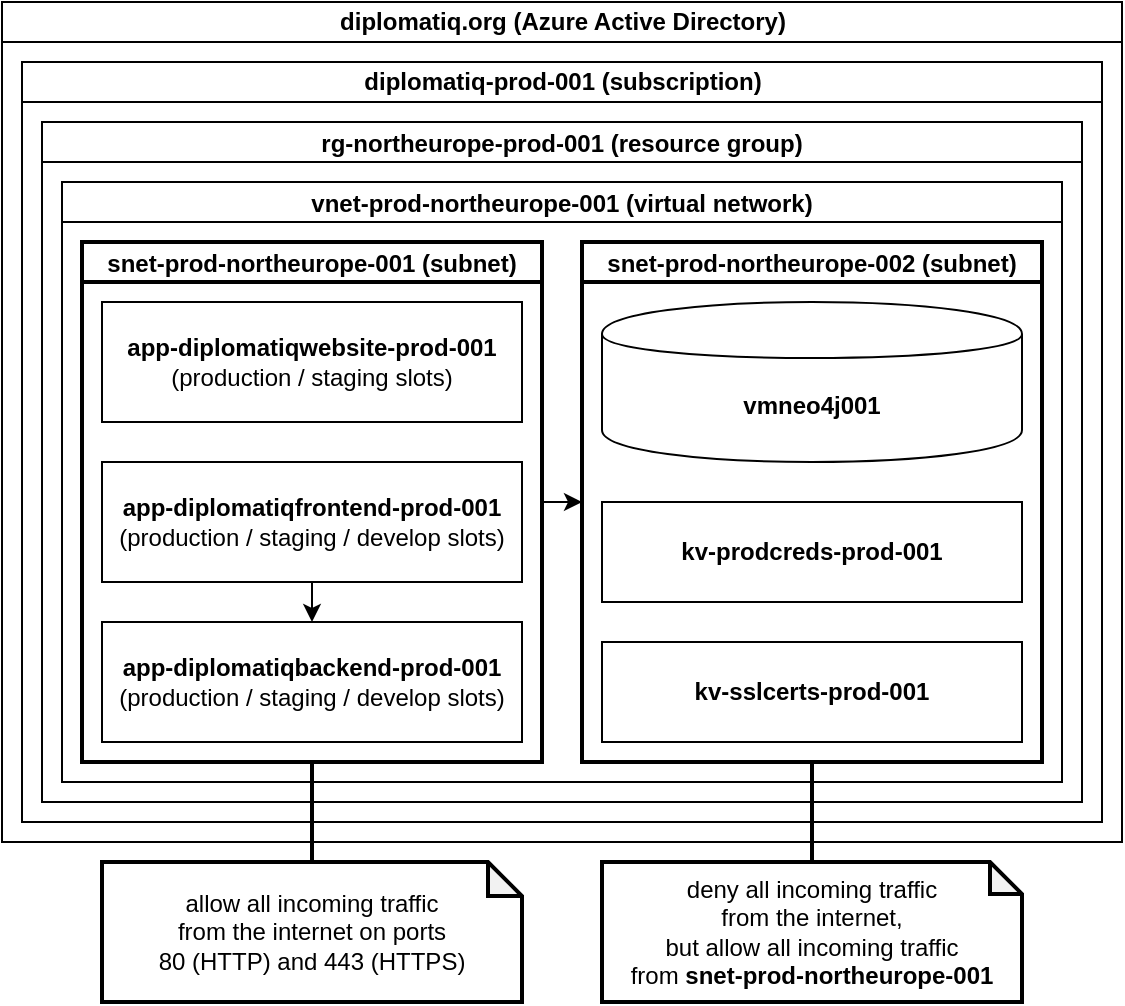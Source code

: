 <mxfile version="13.0.9">
    <diagram id="Sttl8mKHboSlKdve3zSI" name="Page-1">
        <mxGraphModel dx="893" dy="827" grid="1" gridSize="10" guides="1" tooltips="1" connect="1" arrows="1" fold="1" page="1" pageScale="1" pageWidth="827" pageHeight="1169" math="0" shadow="0">
            <root>
                <mxCell id="0"/>
                <mxCell id="1" parent="0"/>
                <mxCell id="103" value="diplomatiq.org (Azure Active Directory)" style="swimlane;html=1;startSize=20;horizontal=1;containerType=tree;" parent="1" vertex="1">
                    <mxGeometry x="130" y="40" width="560" height="420" as="geometry">
                        <mxRectangle x="120" y="140" width="120" height="20" as="alternateBounds"/>
                    </mxGeometry>
                </mxCell>
                <mxCell id="107" value="diplomatiq-prod-001 (subscription)" style="swimlane;html=1;startSize=20;horizontal=1;containerType=tree;" parent="103" vertex="1">
                    <mxGeometry x="10" y="30" width="540" height="380" as="geometry"/>
                </mxCell>
                <mxCell id="111" value="rg-northeurope-prod-001 (resource group)" style="swimlane;fontStyle=1;startSize=20;" parent="107" vertex="1">
                    <mxGeometry x="10" y="30" width="520" height="340" as="geometry"/>
                </mxCell>
                <mxCell id="112" value="vnet-prod-northeurope-001 (virtual network)" style="swimlane;startSize=20;" parent="111" vertex="1">
                    <mxGeometry x="10" y="30" width="500" height="300" as="geometry"/>
                </mxCell>
                <mxCell id="132" style="edgeStyle=orthogonalEdgeStyle;rounded=0;orthogonalLoop=1;jettySize=auto;html=1;exitX=1;exitY=0.5;exitDx=0;exitDy=0;entryX=0;entryY=0.5;entryDx=0;entryDy=0;endArrow=classic;endFill=1;strokeWidth=1;" parent="112" source="113" target="114" edge="1">
                    <mxGeometry relative="1" as="geometry"/>
                </mxCell>
                <mxCell id="113" value="snet-prod-northeurope-001 (subnet)" style="swimlane;startSize=20;strokeWidth=2;" parent="112" vertex="1">
                    <mxGeometry x="10" y="30" width="230" height="260" as="geometry"/>
                </mxCell>
                <mxCell id="115" value="&lt;b&gt;app-diplomatiqbackend-prod-001&lt;/b&gt;&lt;br&gt;(production / staging / develop slots)" style="rounded=0;whiteSpace=wrap;html=1;" parent="113" vertex="1">
                    <mxGeometry x="10" y="190" width="210" height="60" as="geometry"/>
                </mxCell>
                <mxCell id="116" value="&lt;b&gt;app-diplomatiqwebsite-prod-001&lt;/b&gt;&lt;br&gt;(production / staging slots)" style="rounded=0;whiteSpace=wrap;html=1;" parent="113" vertex="1">
                    <mxGeometry x="10" y="30" width="210" height="60" as="geometry"/>
                </mxCell>
                <mxCell id="127" style="edgeStyle=orthogonalEdgeStyle;rounded=0;orthogonalLoop=1;jettySize=auto;html=1;exitX=0.5;exitY=1;exitDx=0;exitDy=0;entryX=0.5;entryY=0;entryDx=0;entryDy=0;strokeWidth=1;" parent="113" source="117" target="115" edge="1">
                    <mxGeometry relative="1" as="geometry"/>
                </mxCell>
                <mxCell id="117" value="&lt;b&gt;app-diplomatiqfrontend-prod-001&lt;/b&gt;&lt;br&gt;(production / staging / develop slots)" style="rounded=0;whiteSpace=wrap;html=1;" parent="113" vertex="1">
                    <mxGeometry x="10" y="110" width="210" height="60" as="geometry"/>
                </mxCell>
                <mxCell id="114" value="snet-prod-northeurope-002 (subnet)" style="swimlane;startSize=20;strokeWidth=2;" parent="112" vertex="1">
                    <mxGeometry x="260" y="30" width="230" height="260" as="geometry"/>
                </mxCell>
                <mxCell id="118" value="&lt;b&gt;vmneo4j001&lt;/b&gt;" style="shape=cylinder;whiteSpace=wrap;html=1;boundedLbl=1;backgroundOutline=1;" parent="114" vertex="1">
                    <mxGeometry x="10" y="30" width="210" height="80" as="geometry"/>
                </mxCell>
                <mxCell id="119" value="&lt;b&gt;kv-prodcreds-prod-001&lt;/b&gt;" style="rounded=0;whiteSpace=wrap;html=1;" parent="114" vertex="1">
                    <mxGeometry x="10" y="130" width="210" height="50" as="geometry"/>
                </mxCell>
                <mxCell id="120" value="&lt;b&gt;kv-sslcerts-prod-001&lt;/b&gt;" style="rounded=0;whiteSpace=wrap;html=1;" parent="114" vertex="1">
                    <mxGeometry x="10" y="200" width="210" height="50" as="geometry"/>
                </mxCell>
                <mxCell id="123" style="edgeStyle=orthogonalEdgeStyle;rounded=0;orthogonalLoop=1;jettySize=auto;html=1;exitX=0.5;exitY=0;exitDx=0;exitDy=0;exitPerimeter=0;entryX=0.5;entryY=1;entryDx=0;entryDy=0;endArrow=none;endFill=0;strokeWidth=2;" parent="1" source="121" target="113" edge="1">
                    <mxGeometry relative="1" as="geometry"/>
                </mxCell>
                <mxCell id="121" value="allow all incoming traffic&lt;br&gt;from the internet on ports&lt;br&gt;80 (HTTP) and 443 (HTTPS)" style="shape=note;whiteSpace=wrap;html=1;backgroundOutline=1;darkOpacity=0.05;size=17;strokeWidth=2;" parent="1" vertex="1">
                    <mxGeometry x="180" y="470" width="210" height="70" as="geometry"/>
                </mxCell>
                <mxCell id="125" style="edgeStyle=orthogonalEdgeStyle;rounded=0;orthogonalLoop=1;jettySize=auto;html=1;exitX=0.5;exitY=0;exitDx=0;exitDy=0;exitPerimeter=0;entryX=0.5;entryY=1;entryDx=0;entryDy=0;endArrow=none;endFill=0;strokeWidth=2;" parent="1" source="124" target="114" edge="1">
                    <mxGeometry relative="1" as="geometry"/>
                </mxCell>
                <mxCell id="124" value="deny all incoming traffic&lt;br&gt;from the internet,&lt;br&gt;but allow all incoming traffic&lt;br&gt;from &lt;b&gt;snet-prod-northeurope-001&lt;/b&gt;" style="shape=note;whiteSpace=wrap;html=1;backgroundOutline=1;darkOpacity=0.05;size=16;strokeWidth=2;" parent="1" vertex="1">
                    <mxGeometry x="430" y="470" width="210" height="70" as="geometry"/>
                </mxCell>
            </root>
        </mxGraphModel>
    </diagram>
</mxfile>
